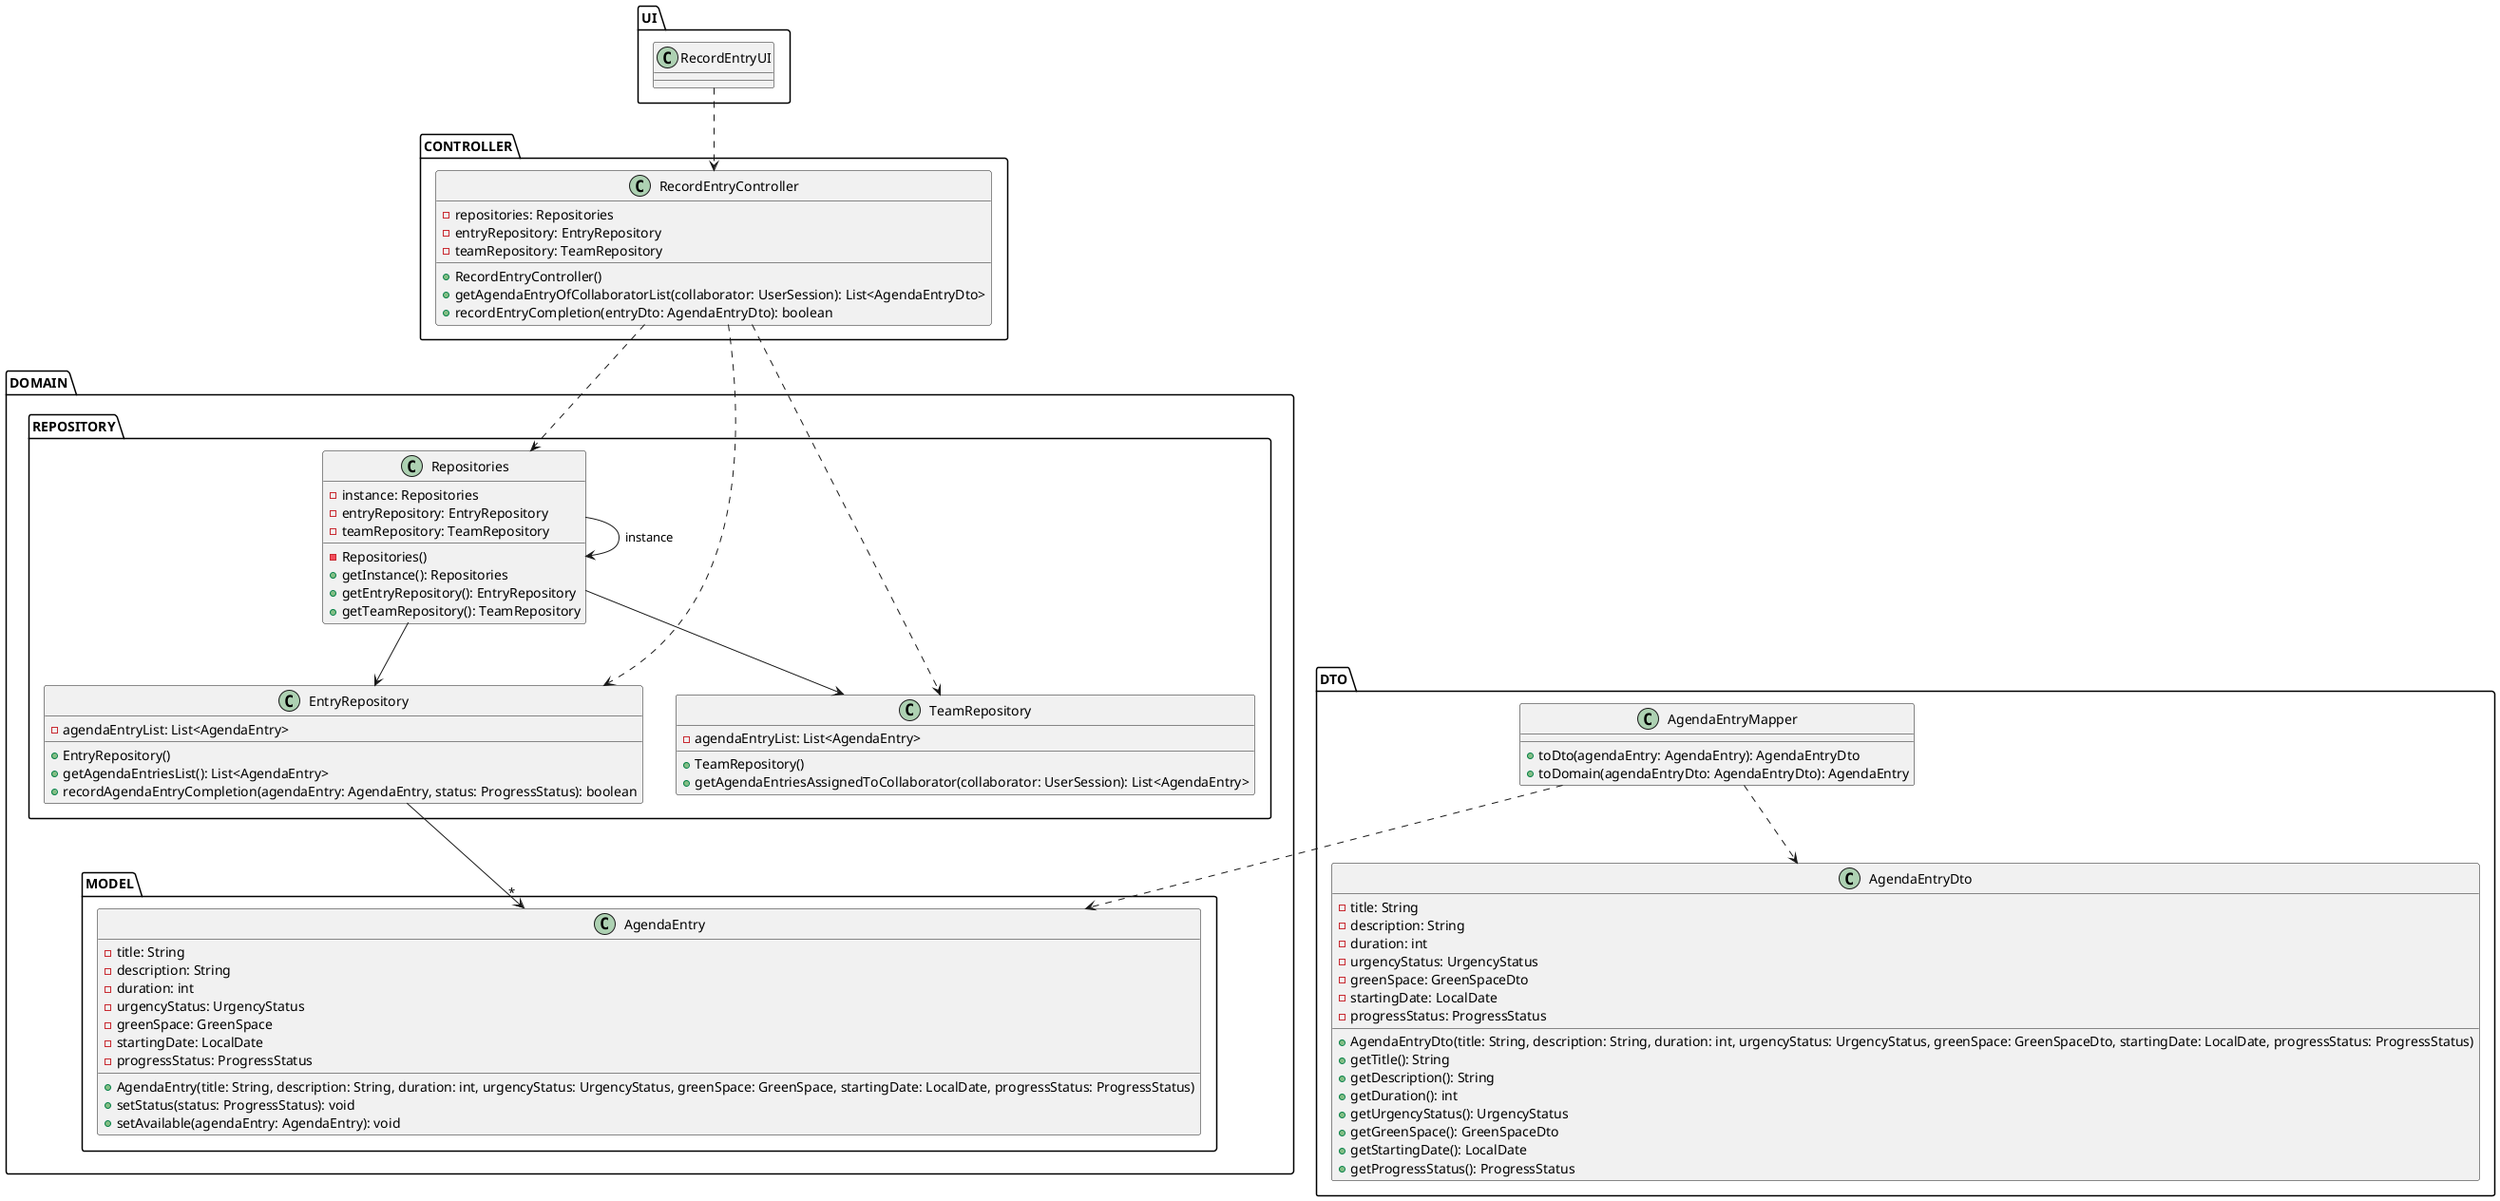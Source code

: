 @startuml
skinparam shadowing false
skinparam line type polyline
'left to right direction
package UI {
    class RecordEntryUI {
    }
}

package CONTROLLER {
    class RecordEntryController {
        - repositories: Repositories
        - entryRepository: EntryRepository
        - teamRepository: TeamRepository
        + RecordEntryController()
        + getAgendaEntryOfCollaboratorList(collaborator: UserSession): List<AgendaEntryDto>
        + recordEntryCompletion(entryDto: AgendaEntryDto): boolean
    }
}

package DOMAIN {
    package REPOSITORY {
        class Repositories {
            - instance: Repositories
            - entryRepository: EntryRepository
            - teamRepository: TeamRepository
            - Repositories()
            + getInstance(): Repositories
            + getEntryRepository(): EntryRepository
            + getTeamRepository(): TeamRepository
        }

        class EntryRepository {
            - agendaEntryList: List<AgendaEntry>
            + EntryRepository()
            + getAgendaEntriesList(): List<AgendaEntry>
            + recordAgendaEntryCompletion(agendaEntry: AgendaEntry, status: ProgressStatus): boolean
        }

        class TeamRepository {
            - agendaEntryList: List<AgendaEntry>
            + TeamRepository()
            + getAgendaEntriesAssignedToCollaborator(collaborator: UserSession): List<AgendaEntry>
        }
    }

    package MODEL {
        class AgendaEntry {
            - title: String
            - description: String
            - duration: int
            - urgencyStatus: UrgencyStatus
            - greenSpace: GreenSpace
            - startingDate: LocalDate
            - progressStatus: ProgressStatus
            + AgendaEntry(title: String, description: String, duration: int, urgencyStatus: UrgencyStatus, greenSpace: GreenSpace, startingDate: LocalDate, progressStatus: ProgressStatus)
            + setStatus(status: ProgressStatus): void
            + setAvailable(agendaEntry: AgendaEntry): void
        }
    }
}
package DTO {
        class AgendaEntryMapper {
            + toDto(agendaEntry: AgendaEntry): AgendaEntryDto
            + toDomain(agendaEntryDto: AgendaEntryDto): AgendaEntry
        }

        class AgendaEntryDto {
            - title: String
            - description: String
            - duration: int
            - urgencyStatus: UrgencyStatus
            - greenSpace: GreenSpaceDto
            - startingDate: LocalDate
            - progressStatus: ProgressStatus
            + AgendaEntryDto(title: String, description: String, duration: int, urgencyStatus: UrgencyStatus, greenSpace: GreenSpaceDto, startingDate: LocalDate, progressStatus: ProgressStatus)
            + getTitle(): String
            + getDescription(): String
            + getDuration(): int
            + getUrgencyStatus(): UrgencyStatus
            + getGreenSpace(): GreenSpaceDto
            + getStartingDate(): LocalDate
            + getProgressStatus(): ProgressStatus
        }
    }

RecordEntryUI ..> RecordEntryController
RecordEntryController ..> Repositories
Repositories --> Repositories: instance
RecordEntryController ..> EntryRepository
RecordEntryController ..> TeamRepository
Repositories --> EntryRepository
Repositories --> TeamRepository
EntryRepository --> "*" AgendaEntry
AgendaEntryMapper ..> AgendaEntryDto
AgendaEntryMapper ..> AgendaEntry

@enduml
